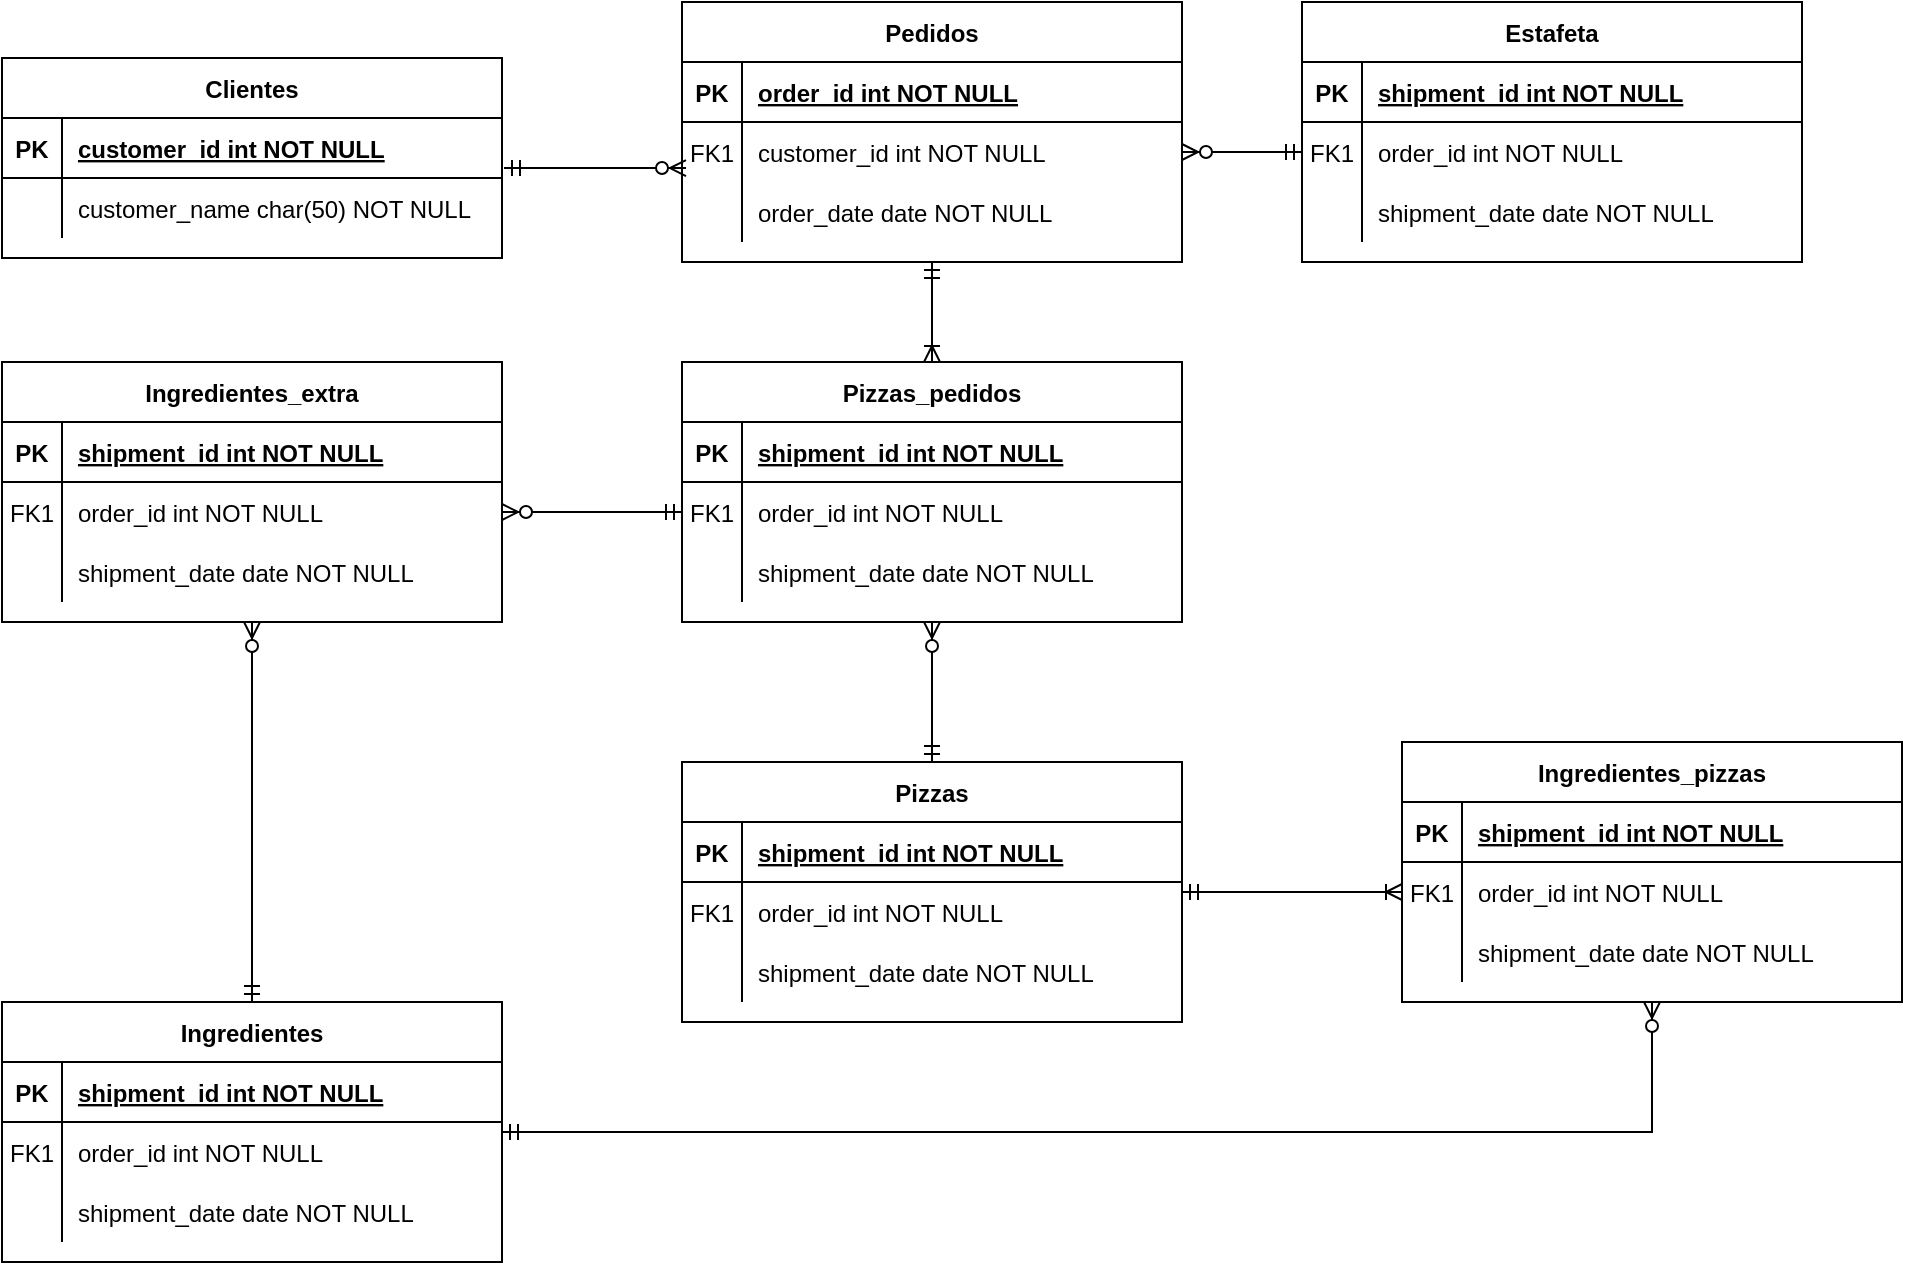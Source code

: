 <mxfile version="14.8.0" type="github">
  <diagram id="R2lEEEUBdFMjLlhIrx00" name="Page-1">
    <mxGraphModel dx="2272" dy="780" grid="1" gridSize="10" guides="1" tooltips="1" connect="1" arrows="1" fold="1" page="1" pageScale="1" pageWidth="850" pageHeight="1100" math="0" shadow="0" extFonts="Permanent Marker^https://fonts.googleapis.com/css?family=Permanent+Marker">
      <root>
        <mxCell id="0" />
        <mxCell id="1" parent="0" />
        <mxCell id="Cl50Ozi-NOGAw9yjQQN_-46" style="edgeStyle=orthogonalEdgeStyle;rounded=0;orthogonalLoop=1;jettySize=auto;html=1;startArrow=ERmandOne;startFill=0;endArrow=ERoneToMany;endFill=0;" edge="1" parent="1" source="C-vyLk0tnHw3VtMMgP7b-2" target="Cl50Ozi-NOGAw9yjQQN_-35">
          <mxGeometry relative="1" as="geometry" />
        </mxCell>
        <mxCell id="C-vyLk0tnHw3VtMMgP7b-2" value="Pedidos" style="shape=table;startSize=30;container=1;collapsible=1;childLayout=tableLayout;fixedRows=1;rowLines=0;fontStyle=1;align=center;resizeLast=1;" parent="1" vertex="1">
          <mxGeometry x="310" width="250" height="130" as="geometry" />
        </mxCell>
        <mxCell id="C-vyLk0tnHw3VtMMgP7b-3" value="" style="shape=partialRectangle;collapsible=0;dropTarget=0;pointerEvents=0;fillColor=none;points=[[0,0.5],[1,0.5]];portConstraint=eastwest;top=0;left=0;right=0;bottom=1;" parent="C-vyLk0tnHw3VtMMgP7b-2" vertex="1">
          <mxGeometry y="30" width="250" height="30" as="geometry" />
        </mxCell>
        <mxCell id="C-vyLk0tnHw3VtMMgP7b-4" value="PK" style="shape=partialRectangle;overflow=hidden;connectable=0;fillColor=none;top=0;left=0;bottom=0;right=0;fontStyle=1;" parent="C-vyLk0tnHw3VtMMgP7b-3" vertex="1">
          <mxGeometry width="30" height="30" as="geometry" />
        </mxCell>
        <mxCell id="C-vyLk0tnHw3VtMMgP7b-5" value="order_id int NOT NULL " style="shape=partialRectangle;overflow=hidden;connectable=0;fillColor=none;top=0;left=0;bottom=0;right=0;align=left;spacingLeft=6;fontStyle=5;" parent="C-vyLk0tnHw3VtMMgP7b-3" vertex="1">
          <mxGeometry x="30" width="220" height="30" as="geometry" />
        </mxCell>
        <mxCell id="C-vyLk0tnHw3VtMMgP7b-6" value="" style="shape=partialRectangle;collapsible=0;dropTarget=0;pointerEvents=0;fillColor=none;points=[[0,0.5],[1,0.5]];portConstraint=eastwest;top=0;left=0;right=0;bottom=0;" parent="C-vyLk0tnHw3VtMMgP7b-2" vertex="1">
          <mxGeometry y="60" width="250" height="30" as="geometry" />
        </mxCell>
        <mxCell id="C-vyLk0tnHw3VtMMgP7b-7" value="FK1" style="shape=partialRectangle;overflow=hidden;connectable=0;fillColor=none;top=0;left=0;bottom=0;right=0;" parent="C-vyLk0tnHw3VtMMgP7b-6" vertex="1">
          <mxGeometry width="30" height="30" as="geometry" />
        </mxCell>
        <mxCell id="C-vyLk0tnHw3VtMMgP7b-8" value="customer_id int NOT NULL" style="shape=partialRectangle;overflow=hidden;connectable=0;fillColor=none;top=0;left=0;bottom=0;right=0;align=left;spacingLeft=6;" parent="C-vyLk0tnHw3VtMMgP7b-6" vertex="1">
          <mxGeometry x="30" width="220" height="30" as="geometry" />
        </mxCell>
        <mxCell id="C-vyLk0tnHw3VtMMgP7b-9" value="" style="shape=partialRectangle;collapsible=0;dropTarget=0;pointerEvents=0;fillColor=none;points=[[0,0.5],[1,0.5]];portConstraint=eastwest;top=0;left=0;right=0;bottom=0;" parent="C-vyLk0tnHw3VtMMgP7b-2" vertex="1">
          <mxGeometry y="90" width="250" height="30" as="geometry" />
        </mxCell>
        <mxCell id="C-vyLk0tnHw3VtMMgP7b-10" value="" style="shape=partialRectangle;overflow=hidden;connectable=0;fillColor=none;top=0;left=0;bottom=0;right=0;" parent="C-vyLk0tnHw3VtMMgP7b-9" vertex="1">
          <mxGeometry width="30" height="30" as="geometry" />
        </mxCell>
        <mxCell id="C-vyLk0tnHw3VtMMgP7b-11" value="order_date date NOT NULL" style="shape=partialRectangle;overflow=hidden;connectable=0;fillColor=none;top=0;left=0;bottom=0;right=0;align=left;spacingLeft=6;" parent="C-vyLk0tnHw3VtMMgP7b-9" vertex="1">
          <mxGeometry x="30" width="220" height="30" as="geometry" />
        </mxCell>
        <mxCell id="C-vyLk0tnHw3VtMMgP7b-13" value="Pizzas" style="shape=table;startSize=30;container=1;collapsible=1;childLayout=tableLayout;fixedRows=1;rowLines=0;fontStyle=1;align=center;resizeLast=1;" parent="1" vertex="1">
          <mxGeometry x="310" y="380" width="250" height="130" as="geometry" />
        </mxCell>
        <mxCell id="C-vyLk0tnHw3VtMMgP7b-14" value="" style="shape=partialRectangle;collapsible=0;dropTarget=0;pointerEvents=0;fillColor=none;points=[[0,0.5],[1,0.5]];portConstraint=eastwest;top=0;left=0;right=0;bottom=1;" parent="C-vyLk0tnHw3VtMMgP7b-13" vertex="1">
          <mxGeometry y="30" width="250" height="30" as="geometry" />
        </mxCell>
        <mxCell id="C-vyLk0tnHw3VtMMgP7b-15" value="PK" style="shape=partialRectangle;overflow=hidden;connectable=0;fillColor=none;top=0;left=0;bottom=0;right=0;fontStyle=1;" parent="C-vyLk0tnHw3VtMMgP7b-14" vertex="1">
          <mxGeometry width="30" height="30" as="geometry" />
        </mxCell>
        <mxCell id="C-vyLk0tnHw3VtMMgP7b-16" value="shipment_id int NOT NULL " style="shape=partialRectangle;overflow=hidden;connectable=0;fillColor=none;top=0;left=0;bottom=0;right=0;align=left;spacingLeft=6;fontStyle=5;" parent="C-vyLk0tnHw3VtMMgP7b-14" vertex="1">
          <mxGeometry x="30" width="220" height="30" as="geometry" />
        </mxCell>
        <mxCell id="C-vyLk0tnHw3VtMMgP7b-17" value="" style="shape=partialRectangle;collapsible=0;dropTarget=0;pointerEvents=0;fillColor=none;points=[[0,0.5],[1,0.5]];portConstraint=eastwest;top=0;left=0;right=0;bottom=0;" parent="C-vyLk0tnHw3VtMMgP7b-13" vertex="1">
          <mxGeometry y="60" width="250" height="30" as="geometry" />
        </mxCell>
        <mxCell id="C-vyLk0tnHw3VtMMgP7b-18" value="FK1" style="shape=partialRectangle;overflow=hidden;connectable=0;fillColor=none;top=0;left=0;bottom=0;right=0;" parent="C-vyLk0tnHw3VtMMgP7b-17" vertex="1">
          <mxGeometry width="30" height="30" as="geometry" />
        </mxCell>
        <mxCell id="C-vyLk0tnHw3VtMMgP7b-19" value="order_id int NOT NULL" style="shape=partialRectangle;overflow=hidden;connectable=0;fillColor=none;top=0;left=0;bottom=0;right=0;align=left;spacingLeft=6;" parent="C-vyLk0tnHw3VtMMgP7b-17" vertex="1">
          <mxGeometry x="30" width="220" height="30" as="geometry" />
        </mxCell>
        <mxCell id="C-vyLk0tnHw3VtMMgP7b-20" value="" style="shape=partialRectangle;collapsible=0;dropTarget=0;pointerEvents=0;fillColor=none;points=[[0,0.5],[1,0.5]];portConstraint=eastwest;top=0;left=0;right=0;bottom=0;" parent="C-vyLk0tnHw3VtMMgP7b-13" vertex="1">
          <mxGeometry y="90" width="250" height="30" as="geometry" />
        </mxCell>
        <mxCell id="C-vyLk0tnHw3VtMMgP7b-21" value="" style="shape=partialRectangle;overflow=hidden;connectable=0;fillColor=none;top=0;left=0;bottom=0;right=0;" parent="C-vyLk0tnHw3VtMMgP7b-20" vertex="1">
          <mxGeometry width="30" height="30" as="geometry" />
        </mxCell>
        <mxCell id="C-vyLk0tnHw3VtMMgP7b-22" value="shipment_date date NOT NULL" style="shape=partialRectangle;overflow=hidden;connectable=0;fillColor=none;top=0;left=0;bottom=0;right=0;align=left;spacingLeft=6;" parent="C-vyLk0tnHw3VtMMgP7b-20" vertex="1">
          <mxGeometry x="30" width="220" height="30" as="geometry" />
        </mxCell>
        <mxCell id="C-vyLk0tnHw3VtMMgP7b-23" value="Clientes" style="shape=table;startSize=30;container=1;collapsible=1;childLayout=tableLayout;fixedRows=1;rowLines=0;fontStyle=1;align=center;resizeLast=1;" parent="1" vertex="1">
          <mxGeometry x="-30" y="28" width="250" height="100" as="geometry" />
        </mxCell>
        <mxCell id="C-vyLk0tnHw3VtMMgP7b-24" value="" style="shape=partialRectangle;collapsible=0;dropTarget=0;pointerEvents=0;fillColor=none;points=[[0,0.5],[1,0.5]];portConstraint=eastwest;top=0;left=0;right=0;bottom=1;" parent="C-vyLk0tnHw3VtMMgP7b-23" vertex="1">
          <mxGeometry y="30" width="250" height="30" as="geometry" />
        </mxCell>
        <mxCell id="C-vyLk0tnHw3VtMMgP7b-25" value="PK" style="shape=partialRectangle;overflow=hidden;connectable=0;fillColor=none;top=0;left=0;bottom=0;right=0;fontStyle=1;" parent="C-vyLk0tnHw3VtMMgP7b-24" vertex="1">
          <mxGeometry width="30" height="30" as="geometry" />
        </mxCell>
        <mxCell id="C-vyLk0tnHw3VtMMgP7b-26" value="customer_id int NOT NULL " style="shape=partialRectangle;overflow=hidden;connectable=0;fillColor=none;top=0;left=0;bottom=0;right=0;align=left;spacingLeft=6;fontStyle=5;" parent="C-vyLk0tnHw3VtMMgP7b-24" vertex="1">
          <mxGeometry x="30" width="220" height="30" as="geometry" />
        </mxCell>
        <mxCell id="C-vyLk0tnHw3VtMMgP7b-27" value="" style="shape=partialRectangle;collapsible=0;dropTarget=0;pointerEvents=0;fillColor=none;points=[[0,0.5],[1,0.5]];portConstraint=eastwest;top=0;left=0;right=0;bottom=0;" parent="C-vyLk0tnHw3VtMMgP7b-23" vertex="1">
          <mxGeometry y="60" width="250" height="30" as="geometry" />
        </mxCell>
        <mxCell id="C-vyLk0tnHw3VtMMgP7b-28" value="" style="shape=partialRectangle;overflow=hidden;connectable=0;fillColor=none;top=0;left=0;bottom=0;right=0;" parent="C-vyLk0tnHw3VtMMgP7b-27" vertex="1">
          <mxGeometry width="30" height="30" as="geometry" />
        </mxCell>
        <mxCell id="C-vyLk0tnHw3VtMMgP7b-29" value="customer_name char(50) NOT NULL" style="shape=partialRectangle;overflow=hidden;connectable=0;fillColor=none;top=0;left=0;bottom=0;right=0;align=left;spacingLeft=6;" parent="C-vyLk0tnHw3VtMMgP7b-27" vertex="1">
          <mxGeometry x="30" width="220" height="30" as="geometry" />
        </mxCell>
        <mxCell id="Cl50Ozi-NOGAw9yjQQN_-1" value="Estafeta" style="shape=table;startSize=30;container=1;collapsible=1;childLayout=tableLayout;fixedRows=1;rowLines=0;fontStyle=1;align=center;resizeLast=1;" vertex="1" parent="1">
          <mxGeometry x="620" width="250" height="130" as="geometry" />
        </mxCell>
        <mxCell id="Cl50Ozi-NOGAw9yjQQN_-2" value="" style="shape=partialRectangle;collapsible=0;dropTarget=0;pointerEvents=0;fillColor=none;points=[[0,0.5],[1,0.5]];portConstraint=eastwest;top=0;left=0;right=0;bottom=1;" vertex="1" parent="Cl50Ozi-NOGAw9yjQQN_-1">
          <mxGeometry y="30" width="250" height="30" as="geometry" />
        </mxCell>
        <mxCell id="Cl50Ozi-NOGAw9yjQQN_-3" value="PK" style="shape=partialRectangle;overflow=hidden;connectable=0;fillColor=none;top=0;left=0;bottom=0;right=0;fontStyle=1;" vertex="1" parent="Cl50Ozi-NOGAw9yjQQN_-2">
          <mxGeometry width="30" height="30" as="geometry" />
        </mxCell>
        <mxCell id="Cl50Ozi-NOGAw9yjQQN_-4" value="shipment_id int NOT NULL " style="shape=partialRectangle;overflow=hidden;connectable=0;fillColor=none;top=0;left=0;bottom=0;right=0;align=left;spacingLeft=6;fontStyle=5;" vertex="1" parent="Cl50Ozi-NOGAw9yjQQN_-2">
          <mxGeometry x="30" width="220" height="30" as="geometry" />
        </mxCell>
        <mxCell id="Cl50Ozi-NOGAw9yjQQN_-5" value="" style="shape=partialRectangle;collapsible=0;dropTarget=0;pointerEvents=0;fillColor=none;points=[[0,0.5],[1,0.5]];portConstraint=eastwest;top=0;left=0;right=0;bottom=0;" vertex="1" parent="Cl50Ozi-NOGAw9yjQQN_-1">
          <mxGeometry y="60" width="250" height="30" as="geometry" />
        </mxCell>
        <mxCell id="Cl50Ozi-NOGAw9yjQQN_-6" value="FK1" style="shape=partialRectangle;overflow=hidden;connectable=0;fillColor=none;top=0;left=0;bottom=0;right=0;" vertex="1" parent="Cl50Ozi-NOGAw9yjQQN_-5">
          <mxGeometry width="30" height="30" as="geometry" />
        </mxCell>
        <mxCell id="Cl50Ozi-NOGAw9yjQQN_-7" value="order_id int NOT NULL" style="shape=partialRectangle;overflow=hidden;connectable=0;fillColor=none;top=0;left=0;bottom=0;right=0;align=left;spacingLeft=6;" vertex="1" parent="Cl50Ozi-NOGAw9yjQQN_-5">
          <mxGeometry x="30" width="220" height="30" as="geometry" />
        </mxCell>
        <mxCell id="Cl50Ozi-NOGAw9yjQQN_-8" value="" style="shape=partialRectangle;collapsible=0;dropTarget=0;pointerEvents=0;fillColor=none;points=[[0,0.5],[1,0.5]];portConstraint=eastwest;top=0;left=0;right=0;bottom=0;" vertex="1" parent="Cl50Ozi-NOGAw9yjQQN_-1">
          <mxGeometry y="90" width="250" height="30" as="geometry" />
        </mxCell>
        <mxCell id="Cl50Ozi-NOGAw9yjQQN_-9" value="" style="shape=partialRectangle;overflow=hidden;connectable=0;fillColor=none;top=0;left=0;bottom=0;right=0;" vertex="1" parent="Cl50Ozi-NOGAw9yjQQN_-8">
          <mxGeometry width="30" height="30" as="geometry" />
        </mxCell>
        <mxCell id="Cl50Ozi-NOGAw9yjQQN_-10" value="shipment_date date NOT NULL" style="shape=partialRectangle;overflow=hidden;connectable=0;fillColor=none;top=0;left=0;bottom=0;right=0;align=left;spacingLeft=6;" vertex="1" parent="Cl50Ozi-NOGAw9yjQQN_-8">
          <mxGeometry x="30" width="220" height="30" as="geometry" />
        </mxCell>
        <mxCell id="Cl50Ozi-NOGAw9yjQQN_-60" style="edgeStyle=orthogonalEdgeStyle;rounded=0;orthogonalLoop=1;jettySize=auto;html=1;entryX=0.5;entryY=1;entryDx=0;entryDy=0;startArrow=ERmandOne;startFill=0;endArrow=ERzeroToMany;endFill=1;" edge="1" parent="1" source="Cl50Ozi-NOGAw9yjQQN_-11" target="Cl50Ozi-NOGAw9yjQQN_-49">
          <mxGeometry relative="1" as="geometry" />
        </mxCell>
        <mxCell id="Cl50Ozi-NOGAw9yjQQN_-11" value="Ingredientes" style="shape=table;startSize=30;container=1;collapsible=1;childLayout=tableLayout;fixedRows=1;rowLines=0;fontStyle=1;align=center;resizeLast=1;" vertex="1" parent="1">
          <mxGeometry x="-30" y="500" width="250" height="130" as="geometry" />
        </mxCell>
        <mxCell id="Cl50Ozi-NOGAw9yjQQN_-12" value="" style="shape=partialRectangle;collapsible=0;dropTarget=0;pointerEvents=0;fillColor=none;points=[[0,0.5],[1,0.5]];portConstraint=eastwest;top=0;left=0;right=0;bottom=1;" vertex="1" parent="Cl50Ozi-NOGAw9yjQQN_-11">
          <mxGeometry y="30" width="250" height="30" as="geometry" />
        </mxCell>
        <mxCell id="Cl50Ozi-NOGAw9yjQQN_-13" value="PK" style="shape=partialRectangle;overflow=hidden;connectable=0;fillColor=none;top=0;left=0;bottom=0;right=0;fontStyle=1;" vertex="1" parent="Cl50Ozi-NOGAw9yjQQN_-12">
          <mxGeometry width="30" height="30" as="geometry" />
        </mxCell>
        <mxCell id="Cl50Ozi-NOGAw9yjQQN_-14" value="shipment_id int NOT NULL " style="shape=partialRectangle;overflow=hidden;connectable=0;fillColor=none;top=0;left=0;bottom=0;right=0;align=left;spacingLeft=6;fontStyle=5;" vertex="1" parent="Cl50Ozi-NOGAw9yjQQN_-12">
          <mxGeometry x="30" width="220" height="30" as="geometry" />
        </mxCell>
        <mxCell id="Cl50Ozi-NOGAw9yjQQN_-15" value="" style="shape=partialRectangle;collapsible=0;dropTarget=0;pointerEvents=0;fillColor=none;points=[[0,0.5],[1,0.5]];portConstraint=eastwest;top=0;left=0;right=0;bottom=0;" vertex="1" parent="Cl50Ozi-NOGAw9yjQQN_-11">
          <mxGeometry y="60" width="250" height="30" as="geometry" />
        </mxCell>
        <mxCell id="Cl50Ozi-NOGAw9yjQQN_-16" value="FK1" style="shape=partialRectangle;overflow=hidden;connectable=0;fillColor=none;top=0;left=0;bottom=0;right=0;" vertex="1" parent="Cl50Ozi-NOGAw9yjQQN_-15">
          <mxGeometry width="30" height="30" as="geometry" />
        </mxCell>
        <mxCell id="Cl50Ozi-NOGAw9yjQQN_-17" value="order_id int NOT NULL" style="shape=partialRectangle;overflow=hidden;connectable=0;fillColor=none;top=0;left=0;bottom=0;right=0;align=left;spacingLeft=6;" vertex="1" parent="Cl50Ozi-NOGAw9yjQQN_-15">
          <mxGeometry x="30" width="220" height="30" as="geometry" />
        </mxCell>
        <mxCell id="Cl50Ozi-NOGAw9yjQQN_-18" value="" style="shape=partialRectangle;collapsible=0;dropTarget=0;pointerEvents=0;fillColor=none;points=[[0,0.5],[1,0.5]];portConstraint=eastwest;top=0;left=0;right=0;bottom=0;" vertex="1" parent="Cl50Ozi-NOGAw9yjQQN_-11">
          <mxGeometry y="90" width="250" height="30" as="geometry" />
        </mxCell>
        <mxCell id="Cl50Ozi-NOGAw9yjQQN_-19" value="" style="shape=partialRectangle;overflow=hidden;connectable=0;fillColor=none;top=0;left=0;bottom=0;right=0;" vertex="1" parent="Cl50Ozi-NOGAw9yjQQN_-18">
          <mxGeometry width="30" height="30" as="geometry" />
        </mxCell>
        <mxCell id="Cl50Ozi-NOGAw9yjQQN_-20" value="shipment_date date NOT NULL" style="shape=partialRectangle;overflow=hidden;connectable=0;fillColor=none;top=0;left=0;bottom=0;right=0;align=left;spacingLeft=6;" vertex="1" parent="Cl50Ozi-NOGAw9yjQQN_-18">
          <mxGeometry x="30" width="220" height="30" as="geometry" />
        </mxCell>
        <mxCell id="Cl50Ozi-NOGAw9yjQQN_-64" style="edgeStyle=orthogonalEdgeStyle;rounded=0;orthogonalLoop=1;jettySize=auto;html=1;startArrow=ERzeroToMany;startFill=1;endArrow=ERmandOne;endFill=0;" edge="1" parent="1" source="Cl50Ozi-NOGAw9yjQQN_-21" target="Cl50Ozi-NOGAw9yjQQN_-11">
          <mxGeometry relative="1" as="geometry" />
        </mxCell>
        <mxCell id="Cl50Ozi-NOGAw9yjQQN_-21" value="Ingredientes_extra" style="shape=table;startSize=30;container=1;collapsible=1;childLayout=tableLayout;fixedRows=1;rowLines=0;fontStyle=1;align=center;resizeLast=1;" vertex="1" parent="1">
          <mxGeometry x="-30" y="180" width="250" height="130" as="geometry" />
        </mxCell>
        <mxCell id="Cl50Ozi-NOGAw9yjQQN_-22" value="" style="shape=partialRectangle;collapsible=0;dropTarget=0;pointerEvents=0;fillColor=none;points=[[0,0.5],[1,0.5]];portConstraint=eastwest;top=0;left=0;right=0;bottom=1;" vertex="1" parent="Cl50Ozi-NOGAw9yjQQN_-21">
          <mxGeometry y="30" width="250" height="30" as="geometry" />
        </mxCell>
        <mxCell id="Cl50Ozi-NOGAw9yjQQN_-23" value="PK" style="shape=partialRectangle;overflow=hidden;connectable=0;fillColor=none;top=0;left=0;bottom=0;right=0;fontStyle=1;" vertex="1" parent="Cl50Ozi-NOGAw9yjQQN_-22">
          <mxGeometry width="30" height="30" as="geometry" />
        </mxCell>
        <mxCell id="Cl50Ozi-NOGAw9yjQQN_-24" value="shipment_id int NOT NULL " style="shape=partialRectangle;overflow=hidden;connectable=0;fillColor=none;top=0;left=0;bottom=0;right=0;align=left;spacingLeft=6;fontStyle=5;" vertex="1" parent="Cl50Ozi-NOGAw9yjQQN_-22">
          <mxGeometry x="30" width="220" height="30" as="geometry" />
        </mxCell>
        <mxCell id="Cl50Ozi-NOGAw9yjQQN_-25" value="" style="shape=partialRectangle;collapsible=0;dropTarget=0;pointerEvents=0;fillColor=none;points=[[0,0.5],[1,0.5]];portConstraint=eastwest;top=0;left=0;right=0;bottom=0;" vertex="1" parent="Cl50Ozi-NOGAw9yjQQN_-21">
          <mxGeometry y="60" width="250" height="30" as="geometry" />
        </mxCell>
        <mxCell id="Cl50Ozi-NOGAw9yjQQN_-26" value="FK1" style="shape=partialRectangle;overflow=hidden;connectable=0;fillColor=none;top=0;left=0;bottom=0;right=0;" vertex="1" parent="Cl50Ozi-NOGAw9yjQQN_-25">
          <mxGeometry width="30" height="30" as="geometry" />
        </mxCell>
        <mxCell id="Cl50Ozi-NOGAw9yjQQN_-27" value="order_id int NOT NULL" style="shape=partialRectangle;overflow=hidden;connectable=0;fillColor=none;top=0;left=0;bottom=0;right=0;align=left;spacingLeft=6;" vertex="1" parent="Cl50Ozi-NOGAw9yjQQN_-25">
          <mxGeometry x="30" width="220" height="30" as="geometry" />
        </mxCell>
        <mxCell id="Cl50Ozi-NOGAw9yjQQN_-28" value="" style="shape=partialRectangle;collapsible=0;dropTarget=0;pointerEvents=0;fillColor=none;points=[[0,0.5],[1,0.5]];portConstraint=eastwest;top=0;left=0;right=0;bottom=0;" vertex="1" parent="Cl50Ozi-NOGAw9yjQQN_-21">
          <mxGeometry y="90" width="250" height="30" as="geometry" />
        </mxCell>
        <mxCell id="Cl50Ozi-NOGAw9yjQQN_-29" value="" style="shape=partialRectangle;overflow=hidden;connectable=0;fillColor=none;top=0;left=0;bottom=0;right=0;" vertex="1" parent="Cl50Ozi-NOGAw9yjQQN_-28">
          <mxGeometry width="30" height="30" as="geometry" />
        </mxCell>
        <mxCell id="Cl50Ozi-NOGAw9yjQQN_-30" value="shipment_date date NOT NULL" style="shape=partialRectangle;overflow=hidden;connectable=0;fillColor=none;top=0;left=0;bottom=0;right=0;align=left;spacingLeft=6;" vertex="1" parent="Cl50Ozi-NOGAw9yjQQN_-28">
          <mxGeometry x="30" width="220" height="30" as="geometry" />
        </mxCell>
        <mxCell id="Cl50Ozi-NOGAw9yjQQN_-33" value="" style="edgeStyle=entityRelationEdgeStyle;fontSize=12;html=1;endArrow=ERzeroToMany;entryX=1;entryY=0.5;entryDx=0;entryDy=0;startArrow=ERmandOne;startFill=0;endFill=1;" edge="1" parent="1" source="Cl50Ozi-NOGAw9yjQQN_-5" target="C-vyLk0tnHw3VtMMgP7b-6">
          <mxGeometry width="100" height="100" relative="1" as="geometry">
            <mxPoint x="290" y="230" as="sourcePoint" />
            <mxPoint x="450" y="160" as="targetPoint" />
          </mxGeometry>
        </mxCell>
        <mxCell id="Cl50Ozi-NOGAw9yjQQN_-47" style="edgeStyle=orthogonalEdgeStyle;rounded=0;orthogonalLoop=1;jettySize=auto;html=1;startArrow=ERzeroToMany;startFill=1;endArrow=ERmandOne;endFill=0;" edge="1" parent="1" source="Cl50Ozi-NOGAw9yjQQN_-35" target="C-vyLk0tnHw3VtMMgP7b-13">
          <mxGeometry relative="1" as="geometry" />
        </mxCell>
        <mxCell id="Cl50Ozi-NOGAw9yjQQN_-35" value="Pizzas_pedidos" style="shape=table;startSize=30;container=1;collapsible=1;childLayout=tableLayout;fixedRows=1;rowLines=0;fontStyle=1;align=center;resizeLast=1;" vertex="1" parent="1">
          <mxGeometry x="310" y="180" width="250" height="130" as="geometry" />
        </mxCell>
        <mxCell id="Cl50Ozi-NOGAw9yjQQN_-36" value="" style="shape=partialRectangle;collapsible=0;dropTarget=0;pointerEvents=0;fillColor=none;points=[[0,0.5],[1,0.5]];portConstraint=eastwest;top=0;left=0;right=0;bottom=1;" vertex="1" parent="Cl50Ozi-NOGAw9yjQQN_-35">
          <mxGeometry y="30" width="250" height="30" as="geometry" />
        </mxCell>
        <mxCell id="Cl50Ozi-NOGAw9yjQQN_-37" value="PK" style="shape=partialRectangle;overflow=hidden;connectable=0;fillColor=none;top=0;left=0;bottom=0;right=0;fontStyle=1;" vertex="1" parent="Cl50Ozi-NOGAw9yjQQN_-36">
          <mxGeometry width="30" height="30" as="geometry" />
        </mxCell>
        <mxCell id="Cl50Ozi-NOGAw9yjQQN_-38" value="shipment_id int NOT NULL " style="shape=partialRectangle;overflow=hidden;connectable=0;fillColor=none;top=0;left=0;bottom=0;right=0;align=left;spacingLeft=6;fontStyle=5;" vertex="1" parent="Cl50Ozi-NOGAw9yjQQN_-36">
          <mxGeometry x="30" width="220" height="30" as="geometry" />
        </mxCell>
        <mxCell id="Cl50Ozi-NOGAw9yjQQN_-39" value="" style="shape=partialRectangle;collapsible=0;dropTarget=0;pointerEvents=0;fillColor=none;points=[[0,0.5],[1,0.5]];portConstraint=eastwest;top=0;left=0;right=0;bottom=0;" vertex="1" parent="Cl50Ozi-NOGAw9yjQQN_-35">
          <mxGeometry y="60" width="250" height="30" as="geometry" />
        </mxCell>
        <mxCell id="Cl50Ozi-NOGAw9yjQQN_-40" value="FK1" style="shape=partialRectangle;overflow=hidden;connectable=0;fillColor=none;top=0;left=0;bottom=0;right=0;" vertex="1" parent="Cl50Ozi-NOGAw9yjQQN_-39">
          <mxGeometry width="30" height="30" as="geometry" />
        </mxCell>
        <mxCell id="Cl50Ozi-NOGAw9yjQQN_-41" value="order_id int NOT NULL" style="shape=partialRectangle;overflow=hidden;connectable=0;fillColor=none;top=0;left=0;bottom=0;right=0;align=left;spacingLeft=6;" vertex="1" parent="Cl50Ozi-NOGAw9yjQQN_-39">
          <mxGeometry x="30" width="220" height="30" as="geometry" />
        </mxCell>
        <mxCell id="Cl50Ozi-NOGAw9yjQQN_-42" value="" style="shape=partialRectangle;collapsible=0;dropTarget=0;pointerEvents=0;fillColor=none;points=[[0,0.5],[1,0.5]];portConstraint=eastwest;top=0;left=0;right=0;bottom=0;" vertex="1" parent="Cl50Ozi-NOGAw9yjQQN_-35">
          <mxGeometry y="90" width="250" height="30" as="geometry" />
        </mxCell>
        <mxCell id="Cl50Ozi-NOGAw9yjQQN_-43" value="" style="shape=partialRectangle;overflow=hidden;connectable=0;fillColor=none;top=0;left=0;bottom=0;right=0;" vertex="1" parent="Cl50Ozi-NOGAw9yjQQN_-42">
          <mxGeometry width="30" height="30" as="geometry" />
        </mxCell>
        <mxCell id="Cl50Ozi-NOGAw9yjQQN_-44" value="shipment_date date NOT NULL" style="shape=partialRectangle;overflow=hidden;connectable=0;fillColor=none;top=0;left=0;bottom=0;right=0;align=left;spacingLeft=6;" vertex="1" parent="Cl50Ozi-NOGAw9yjQQN_-42">
          <mxGeometry x="30" width="220" height="30" as="geometry" />
        </mxCell>
        <mxCell id="Cl50Ozi-NOGAw9yjQQN_-45" value="" style="edgeStyle=entityRelationEdgeStyle;fontSize=12;html=1;endArrow=ERzeroToMany;startArrow=ERmandOne;entryX=0.008;entryY=0.767;entryDx=0;entryDy=0;entryPerimeter=0;exitX=1.004;exitY=0.833;exitDx=0;exitDy=0;exitPerimeter=0;endFill=1;" edge="1" parent="1" source="C-vyLk0tnHw3VtMMgP7b-24" target="C-vyLk0tnHw3VtMMgP7b-6">
          <mxGeometry width="100" height="100" relative="1" as="geometry">
            <mxPoint x="110" y="300" as="sourcePoint" />
            <mxPoint x="210" y="200" as="targetPoint" />
          </mxGeometry>
        </mxCell>
        <mxCell id="Cl50Ozi-NOGAw9yjQQN_-49" value="Ingredientes_pizzas" style="shape=table;startSize=30;container=1;collapsible=1;childLayout=tableLayout;fixedRows=1;rowLines=0;fontStyle=1;align=center;resizeLast=1;" vertex="1" parent="1">
          <mxGeometry x="670" y="370" width="250" height="130" as="geometry" />
        </mxCell>
        <mxCell id="Cl50Ozi-NOGAw9yjQQN_-50" value="" style="shape=partialRectangle;collapsible=0;dropTarget=0;pointerEvents=0;fillColor=none;points=[[0,0.5],[1,0.5]];portConstraint=eastwest;top=0;left=0;right=0;bottom=1;" vertex="1" parent="Cl50Ozi-NOGAw9yjQQN_-49">
          <mxGeometry y="30" width="250" height="30" as="geometry" />
        </mxCell>
        <mxCell id="Cl50Ozi-NOGAw9yjQQN_-51" value="PK" style="shape=partialRectangle;overflow=hidden;connectable=0;fillColor=none;top=0;left=0;bottom=0;right=0;fontStyle=1;" vertex="1" parent="Cl50Ozi-NOGAw9yjQQN_-50">
          <mxGeometry width="30" height="30" as="geometry" />
        </mxCell>
        <mxCell id="Cl50Ozi-NOGAw9yjQQN_-52" value="shipment_id int NOT NULL " style="shape=partialRectangle;overflow=hidden;connectable=0;fillColor=none;top=0;left=0;bottom=0;right=0;align=left;spacingLeft=6;fontStyle=5;" vertex="1" parent="Cl50Ozi-NOGAw9yjQQN_-50">
          <mxGeometry x="30" width="220" height="30" as="geometry" />
        </mxCell>
        <mxCell id="Cl50Ozi-NOGAw9yjQQN_-53" value="" style="shape=partialRectangle;collapsible=0;dropTarget=0;pointerEvents=0;fillColor=none;points=[[0,0.5],[1,0.5]];portConstraint=eastwest;top=0;left=0;right=0;bottom=0;" vertex="1" parent="Cl50Ozi-NOGAw9yjQQN_-49">
          <mxGeometry y="60" width="250" height="30" as="geometry" />
        </mxCell>
        <mxCell id="Cl50Ozi-NOGAw9yjQQN_-54" value="FK1" style="shape=partialRectangle;overflow=hidden;connectable=0;fillColor=none;top=0;left=0;bottom=0;right=0;" vertex="1" parent="Cl50Ozi-NOGAw9yjQQN_-53">
          <mxGeometry width="30" height="30" as="geometry" />
        </mxCell>
        <mxCell id="Cl50Ozi-NOGAw9yjQQN_-55" value="order_id int NOT NULL" style="shape=partialRectangle;overflow=hidden;connectable=0;fillColor=none;top=0;left=0;bottom=0;right=0;align=left;spacingLeft=6;" vertex="1" parent="Cl50Ozi-NOGAw9yjQQN_-53">
          <mxGeometry x="30" width="220" height="30" as="geometry" />
        </mxCell>
        <mxCell id="Cl50Ozi-NOGAw9yjQQN_-56" value="" style="shape=partialRectangle;collapsible=0;dropTarget=0;pointerEvents=0;fillColor=none;points=[[0,0.5],[1,0.5]];portConstraint=eastwest;top=0;left=0;right=0;bottom=0;" vertex="1" parent="Cl50Ozi-NOGAw9yjQQN_-49">
          <mxGeometry y="90" width="250" height="30" as="geometry" />
        </mxCell>
        <mxCell id="Cl50Ozi-NOGAw9yjQQN_-57" value="" style="shape=partialRectangle;overflow=hidden;connectable=0;fillColor=none;top=0;left=0;bottom=0;right=0;" vertex="1" parent="Cl50Ozi-NOGAw9yjQQN_-56">
          <mxGeometry width="30" height="30" as="geometry" />
        </mxCell>
        <mxCell id="Cl50Ozi-NOGAw9yjQQN_-58" value="shipment_date date NOT NULL" style="shape=partialRectangle;overflow=hidden;connectable=0;fillColor=none;top=0;left=0;bottom=0;right=0;align=left;spacingLeft=6;" vertex="1" parent="Cl50Ozi-NOGAw9yjQQN_-56">
          <mxGeometry x="30" width="220" height="30" as="geometry" />
        </mxCell>
        <mxCell id="Cl50Ozi-NOGAw9yjQQN_-62" style="edgeStyle=orthogonalEdgeStyle;rounded=0;orthogonalLoop=1;jettySize=auto;html=1;startArrow=ERmandOne;startFill=0;endArrow=ERzeroToMany;endFill=1;" edge="1" parent="1" source="Cl50Ozi-NOGAw9yjQQN_-39" target="Cl50Ozi-NOGAw9yjQQN_-25">
          <mxGeometry relative="1" as="geometry" />
        </mxCell>
        <mxCell id="Cl50Ozi-NOGAw9yjQQN_-63" style="edgeStyle=orthogonalEdgeStyle;rounded=0;orthogonalLoop=1;jettySize=auto;html=1;entryX=1;entryY=0.5;entryDx=0;entryDy=0;startArrow=ERoneToMany;startFill=0;endArrow=ERmandOne;endFill=0;" edge="1" parent="1" source="Cl50Ozi-NOGAw9yjQQN_-53" target="C-vyLk0tnHw3VtMMgP7b-13">
          <mxGeometry relative="1" as="geometry" />
        </mxCell>
      </root>
    </mxGraphModel>
  </diagram>
</mxfile>
